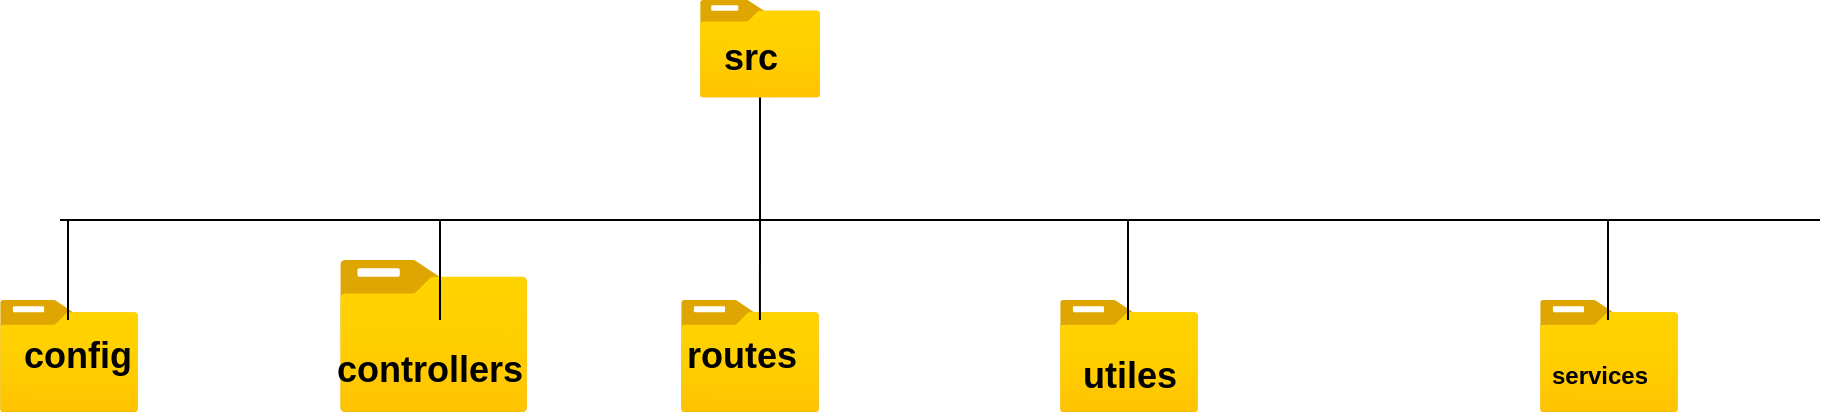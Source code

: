<mxfile>
    <diagram id="HIECmJySd3TlybxQACXI" name="Page-1">
        <mxGraphModel dx="832" dy="315" grid="1" gridSize="10" guides="1" tooltips="1" connect="1" arrows="1" fold="1" page="1" pageScale="1" pageWidth="850" pageHeight="1100" math="0" shadow="0">
            <root>
                <mxCell id="0"/>
                <mxCell id="1" parent="0"/>
                <object label="" placeholders="1" id="2">
                    <mxCell style="image;aspect=fixed;html=1;points=[];align=center;fontSize=12;image=img/lib/azure2/general/Folder_Blank.svg;" vertex="1" parent="1">
                        <mxGeometry x="350" y="610" width="60" height="48.72" as="geometry"/>
                    </mxCell>
                </object>
                <mxCell id="3" value="&lt;b&gt;&lt;font style=&quot;font-size: 18px;&quot;&gt;src&lt;/font&gt;&lt;/b&gt;" style="text;html=1;align=center;verticalAlign=middle;resizable=0;points=[];autosize=1;strokeColor=none;fillColor=none;" vertex="1" parent="1">
                    <mxGeometry x="350" y="618.72" width="50" height="40" as="geometry"/>
                </mxCell>
                <mxCell id="5" value="" style="endArrow=none;html=1;" edge="1" parent="1">
                    <mxGeometry width="50" height="50" relative="1" as="geometry">
                        <mxPoint x="380" y="720" as="sourcePoint"/>
                        <mxPoint x="380" y="658.72" as="targetPoint"/>
                    </mxGeometry>
                </mxCell>
                <mxCell id="6" value="" style="endArrow=none;html=1;" edge="1" parent="1">
                    <mxGeometry width="50" height="50" relative="1" as="geometry">
                        <mxPoint x="30" y="720" as="sourcePoint"/>
                        <mxPoint x="910" y="720" as="targetPoint"/>
                    </mxGeometry>
                </mxCell>
                <mxCell id="7" value="" style="image;aspect=fixed;html=1;points=[];align=center;fontSize=12;image=img/lib/azure2/general/Folder_Blank.svg;" vertex="1" parent="1">
                    <mxGeometry y="760" width="69" height="56.0" as="geometry"/>
                </mxCell>
                <mxCell id="8" value="" style="image;aspect=fixed;html=1;points=[];align=center;fontSize=12;image=img/lib/azure2/general/Folder_Blank.svg;" vertex="1" parent="1">
                    <mxGeometry x="170" y="740" width="93.64" height="76" as="geometry"/>
                </mxCell>
                <mxCell id="9" value="" style="image;aspect=fixed;html=1;points=[];align=center;fontSize=12;image=img/lib/azure2/general/Folder_Blank.svg;" vertex="1" parent="1">
                    <mxGeometry x="340.5" y="760" width="69" height="56.0" as="geometry"/>
                </mxCell>
                <mxCell id="10" value="" style="image;aspect=fixed;html=1;points=[];align=center;fontSize=12;image=img/lib/azure2/general/Folder_Blank.svg;" vertex="1" parent="1">
                    <mxGeometry x="530" y="760" width="69" height="56.0" as="geometry"/>
                </mxCell>
                <mxCell id="11" value="" style="image;aspect=fixed;html=1;points=[];align=center;fontSize=12;image=img/lib/azure2/general/Folder_Blank.svg;" vertex="1" parent="1">
                    <mxGeometry x="770" y="760" width="69" height="56.0" as="geometry"/>
                </mxCell>
                <mxCell id="13" value="" style="endArrow=none;html=1;exitX=0.572;exitY=0.179;exitDx=0;exitDy=0;exitPerimeter=0;" edge="1" parent="1" source="9">
                    <mxGeometry width="50" height="50" relative="1" as="geometry">
                        <mxPoint x="400" y="780" as="sourcePoint"/>
                        <mxPoint x="380" y="720" as="targetPoint"/>
                    </mxGeometry>
                </mxCell>
                <mxCell id="14" value="" style="endArrow=none;html=1;exitX=0.572;exitY=0.179;exitDx=0;exitDy=0;exitPerimeter=0;" edge="1" parent="1">
                    <mxGeometry width="50" height="50" relative="1" as="geometry">
                        <mxPoint x="34" y="770" as="sourcePoint"/>
                        <mxPoint x="34" y="720" as="targetPoint"/>
                    </mxGeometry>
                </mxCell>
                <mxCell id="15" value="" style="endArrow=none;html=1;exitX=0.572;exitY=0.179;exitDx=0;exitDy=0;exitPerimeter=0;" edge="1" parent="1">
                    <mxGeometry width="50" height="50" relative="1" as="geometry">
                        <mxPoint x="804" y="770" as="sourcePoint"/>
                        <mxPoint x="804" y="720" as="targetPoint"/>
                    </mxGeometry>
                </mxCell>
                <mxCell id="16" value="" style="endArrow=none;html=1;exitX=0.572;exitY=0.179;exitDx=0;exitDy=0;exitPerimeter=0;" edge="1" parent="1">
                    <mxGeometry width="50" height="50" relative="1" as="geometry">
                        <mxPoint x="564" y="770" as="sourcePoint"/>
                        <mxPoint x="564" y="720" as="targetPoint"/>
                    </mxGeometry>
                </mxCell>
                <mxCell id="17" value="" style="endArrow=none;html=1;exitX=0.572;exitY=0.179;exitDx=0;exitDy=0;exitPerimeter=0;" edge="1" parent="1">
                    <mxGeometry width="50" height="50" relative="1" as="geometry">
                        <mxPoint x="220" y="770" as="sourcePoint"/>
                        <mxPoint x="220" y="720" as="targetPoint"/>
                    </mxGeometry>
                </mxCell>
                <mxCell id="20" value="&lt;b&gt;&lt;font style=&quot;font-size: 18px;&quot;&gt;routes&lt;/font&gt;&lt;/b&gt;" style="text;strokeColor=none;align=center;fillColor=none;html=1;verticalAlign=middle;whiteSpace=wrap;rounded=0;" vertex="1" parent="1">
                    <mxGeometry x="340.5" y="773" width="60" height="30" as="geometry"/>
                </mxCell>
                <mxCell id="21" value="&lt;b&gt;services&lt;/b&gt;" style="text;strokeColor=none;align=center;fillColor=none;html=1;verticalAlign=middle;whiteSpace=wrap;rounded=0;" vertex="1" parent="1">
                    <mxGeometry x="770" y="783" width="60" height="30" as="geometry"/>
                </mxCell>
                <mxCell id="22" value="&lt;b&gt;&lt;font style=&quot;font-size: 18px;&quot;&gt;config&lt;/font&gt;&lt;/b&gt;" style="text;strokeColor=none;align=center;fillColor=none;html=1;verticalAlign=middle;whiteSpace=wrap;rounded=0;" vertex="1" parent="1">
                    <mxGeometry x="9" y="773" width="60" height="30" as="geometry"/>
                </mxCell>
                <mxCell id="23" value="&lt;font style=&quot;font-size: 18px;&quot;&gt;controllers&lt;/font&gt;" style="text;strokeColor=none;align=center;fillColor=none;html=1;verticalAlign=middle;whiteSpace=wrap;rounded=0;fontStyle=1" vertex="1" parent="1">
                    <mxGeometry x="190" y="790" width="50" height="10" as="geometry"/>
                </mxCell>
                <mxCell id="24" value="&lt;font style=&quot;font-size: 18px;&quot;&gt;&lt;b&gt;utiles&lt;/b&gt;&lt;/font&gt;" style="text;strokeColor=none;align=center;fillColor=none;html=1;verticalAlign=middle;whiteSpace=wrap;rounded=0;" vertex="1" parent="1">
                    <mxGeometry x="534.5" y="783" width="60" height="30" as="geometry"/>
                </mxCell>
            </root>
        </mxGraphModel>
    </diagram>
</mxfile>